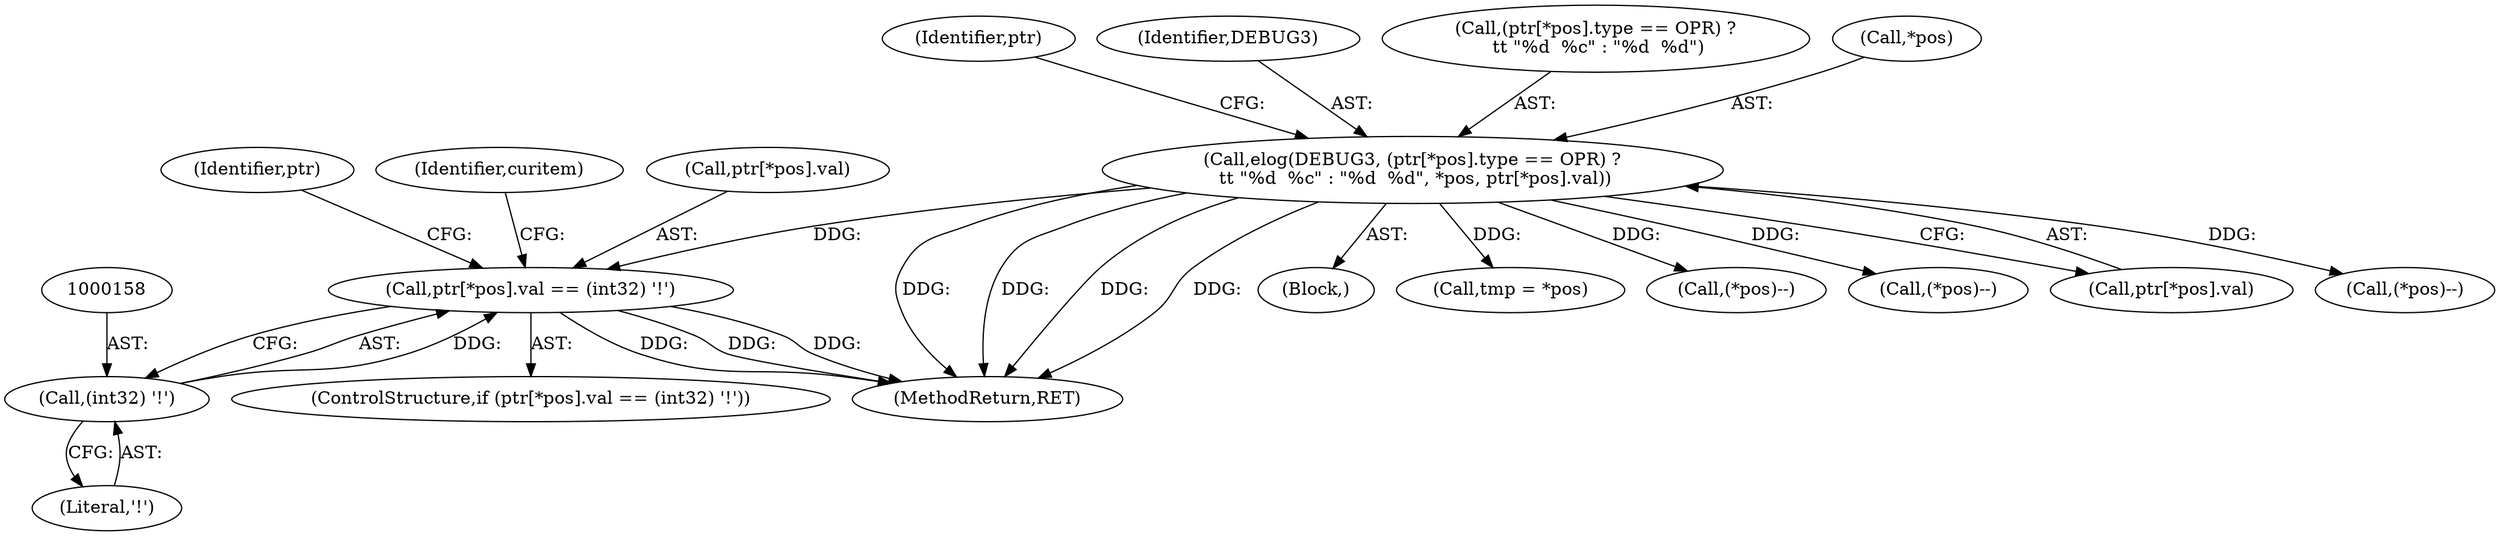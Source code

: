 digraph "0_postgres_31400a673325147e1205326008e32135a78b4d8a_6@array" {
"1000150" [label="(Call,ptr[*pos].val == (int32) '!')"];
"1000106" [label="(Call,elog(DEBUG3, (ptr[*pos].type == OPR) ?\n \t\t \"%d  %c\" : \"%d  %d\", *pos, ptr[*pos].val))"];
"1000157" [label="(Call,(int32) '!')"];
"1000104" [label="(Block,)"];
"1000131" [label="(Identifier,ptr)"];
"1000187" [label="(Call,tmp = *pos)"];
"1000191" [label="(Call,(*pos)--)"];
"1000145" [label="(Call,(*pos)--)"];
"1000149" [label="(ControlStructure,if (ptr[*pos].val == (int32) '!'))"];
"1000107" [label="(Identifier,DEBUG3)"];
"1000150" [label="(Call,ptr[*pos].val == (int32) '!')"];
"1000157" [label="(Call,(int32) '!')"];
"1000164" [label="(Identifier,ptr)"];
"1000108" [label="(Call,(ptr[*pos].type == OPR) ?\n \t\t \"%d  %c\" : \"%d  %d\")"];
"1000119" [label="(Call,*pos)"];
"1000159" [label="(Literal,'!')"];
"1000208" [label="(MethodReturn,RET)"];
"1000121" [label="(Call,ptr[*pos].val)"];
"1000170" [label="(Call,(*pos)--)"];
"1000180" [label="(Identifier,curitem)"];
"1000151" [label="(Call,ptr[*pos].val)"];
"1000106" [label="(Call,elog(DEBUG3, (ptr[*pos].type == OPR) ?\n \t\t \"%d  %c\" : \"%d  %d\", *pos, ptr[*pos].val))"];
"1000150" -> "1000149"  [label="AST: "];
"1000150" -> "1000157"  [label="CFG: "];
"1000151" -> "1000150"  [label="AST: "];
"1000157" -> "1000150"  [label="AST: "];
"1000164" -> "1000150"  [label="CFG: "];
"1000180" -> "1000150"  [label="CFG: "];
"1000150" -> "1000208"  [label="DDG: "];
"1000150" -> "1000208"  [label="DDG: "];
"1000150" -> "1000208"  [label="DDG: "];
"1000106" -> "1000150"  [label="DDG: "];
"1000157" -> "1000150"  [label="DDG: "];
"1000106" -> "1000104"  [label="AST: "];
"1000106" -> "1000121"  [label="CFG: "];
"1000107" -> "1000106"  [label="AST: "];
"1000108" -> "1000106"  [label="AST: "];
"1000119" -> "1000106"  [label="AST: "];
"1000121" -> "1000106"  [label="AST: "];
"1000131" -> "1000106"  [label="CFG: "];
"1000106" -> "1000208"  [label="DDG: "];
"1000106" -> "1000208"  [label="DDG: "];
"1000106" -> "1000208"  [label="DDG: "];
"1000106" -> "1000208"  [label="DDG: "];
"1000106" -> "1000145"  [label="DDG: "];
"1000106" -> "1000170"  [label="DDG: "];
"1000106" -> "1000187"  [label="DDG: "];
"1000106" -> "1000191"  [label="DDG: "];
"1000157" -> "1000159"  [label="CFG: "];
"1000158" -> "1000157"  [label="AST: "];
"1000159" -> "1000157"  [label="AST: "];
}
